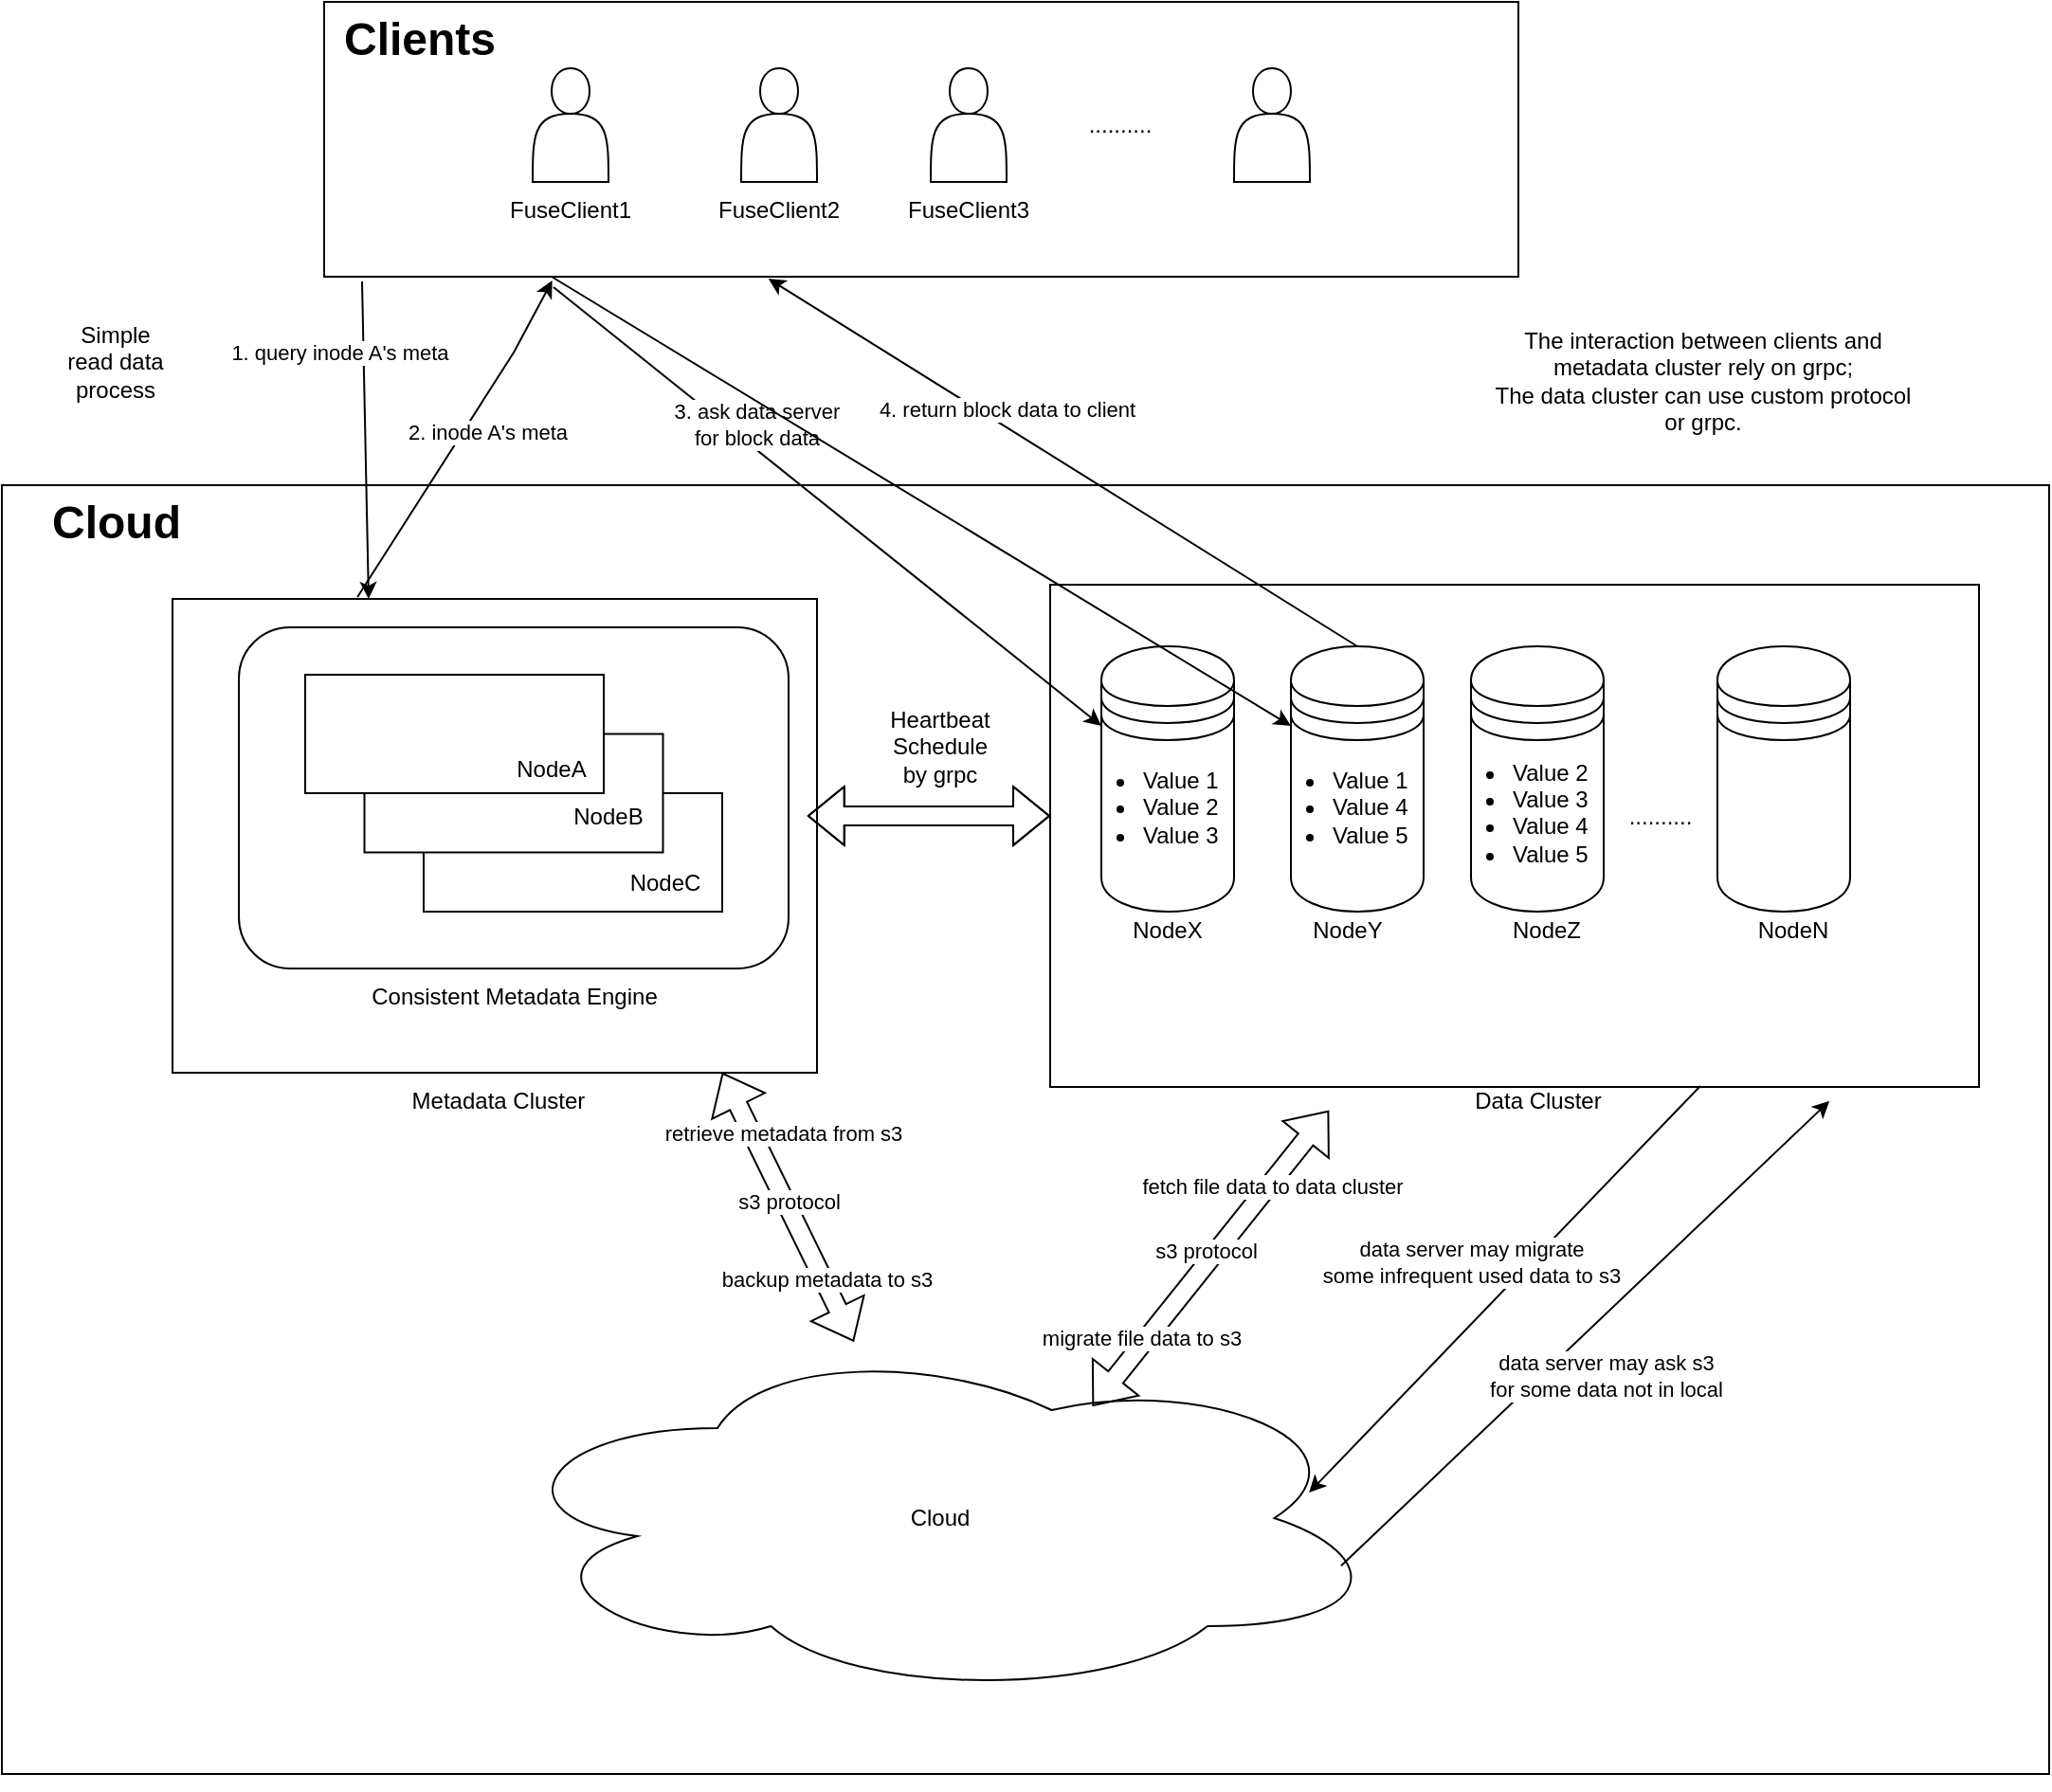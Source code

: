 <mxfile version="21.5.2" type="device">
  <diagram name="Page-1" id="xStI9GtBhtoBKV0dHOro">
    <mxGraphModel dx="1434" dy="750" grid="1" gridSize="10" guides="1" tooltips="1" connect="1" arrows="1" fold="1" page="1" pageScale="1" pageWidth="1654" pageHeight="1169" math="0" shadow="0">
      <root>
        <mxCell id="0" />
        <mxCell id="1" parent="0" />
        <mxCell id="Ecoj8FDWImlJNvVFp9FW-2" value="" style="rounded=0;whiteSpace=wrap;html=1;" vertex="1" parent="1">
          <mxGeometry x="30" y="290" width="1080" height="680" as="geometry" />
        </mxCell>
        <mxCell id="Ecoj8FDWImlJNvVFp9FW-6" value="" style="rounded=0;whiteSpace=wrap;html=1;" vertex="1" parent="1">
          <mxGeometry x="120" y="350" width="340" height="250" as="geometry" />
        </mxCell>
        <mxCell id="Ecoj8FDWImlJNvVFp9FW-8" style="edgeStyle=orthogonalEdgeStyle;rounded=0;orthogonalLoop=1;jettySize=auto;html=1;exitX=0.5;exitY=1;exitDx=0;exitDy=0;" edge="1" parent="1" source="Ecoj8FDWImlJNvVFp9FW-2" target="Ecoj8FDWImlJNvVFp9FW-2">
          <mxGeometry relative="1" as="geometry" />
        </mxCell>
        <mxCell id="Ecoj8FDWImlJNvVFp9FW-9" value="Metadata Cluster" style="text;html=1;strokeColor=none;fillColor=none;align=center;verticalAlign=middle;whiteSpace=wrap;rounded=0;" vertex="1" parent="1">
          <mxGeometry x="200" y="460" width="130" height="30" as="geometry" />
        </mxCell>
        <mxCell id="Ecoj8FDWImlJNvVFp9FW-12" value="" style="rounded=1;whiteSpace=wrap;html=1;" vertex="1" parent="1">
          <mxGeometry x="155" y="365" width="290" height="180" as="geometry" />
        </mxCell>
        <mxCell id="Ecoj8FDWImlJNvVFp9FW-13" value="Consistent Metadata Engine" style="text;html=1;strokeColor=none;fillColor=none;align=center;verticalAlign=middle;whiteSpace=wrap;rounded=0;" vertex="1" parent="1">
          <mxGeometry x="207.5" y="545" width="185" height="30" as="geometry" />
        </mxCell>
        <mxCell id="Ecoj8FDWImlJNvVFp9FW-17" value="" style="verticalLabelPosition=bottom;verticalAlign=top;html=1;shape=mxgraph.basic.layered_rect;dx=62.5;outlineConnect=0;whiteSpace=wrap;" vertex="1" parent="1">
          <mxGeometry x="190" y="390" width="220" height="125" as="geometry" />
        </mxCell>
        <mxCell id="Ecoj8FDWImlJNvVFp9FW-19" value="NodeA" style="text;html=1;strokeColor=none;fillColor=none;align=center;verticalAlign=middle;whiteSpace=wrap;rounded=0;" vertex="1" parent="1">
          <mxGeometry x="290" y="420" width="60" height="40" as="geometry" />
        </mxCell>
        <mxCell id="Ecoj8FDWImlJNvVFp9FW-24" value="NodeB" style="text;html=1;strokeColor=none;fillColor=none;align=center;verticalAlign=middle;whiteSpace=wrap;rounded=0;" vertex="1" parent="1">
          <mxGeometry x="320" y="450" width="60" height="30" as="geometry" />
        </mxCell>
        <mxCell id="Ecoj8FDWImlJNvVFp9FW-25" value="NodeC" style="text;html=1;strokeColor=none;fillColor=none;align=center;verticalAlign=middle;whiteSpace=wrap;rounded=0;" vertex="1" parent="1">
          <mxGeometry x="350" y="485" width="60" height="30" as="geometry" />
        </mxCell>
        <mxCell id="Ecoj8FDWImlJNvVFp9FW-28" value="Metadata Cluster" style="text;html=1;strokeColor=none;fillColor=none;align=center;verticalAlign=middle;whiteSpace=wrap;rounded=0;" vertex="1" parent="1">
          <mxGeometry x="242" y="600" width="100" height="30" as="geometry" />
        </mxCell>
        <mxCell id="Ecoj8FDWImlJNvVFp9FW-29" value="" style="rounded=0;whiteSpace=wrap;html=1;" vertex="1" parent="1">
          <mxGeometry x="583" y="342.5" width="490" height="265" as="geometry" />
        </mxCell>
        <mxCell id="Ecoj8FDWImlJNvVFp9FW-31" value="Data Cluster" style="text;html=1;strokeColor=none;fillColor=none;align=center;verticalAlign=middle;whiteSpace=wrap;rounded=0;" vertex="1" parent="1">
          <mxGeometry x="797.5" y="600" width="85" height="30" as="geometry" />
        </mxCell>
        <mxCell id="Ecoj8FDWImlJNvVFp9FW-34" value="" style="shape=datastore;whiteSpace=wrap;html=1;" vertex="1" parent="1">
          <mxGeometry x="710" y="375" width="70" height="140" as="geometry" />
        </mxCell>
        <mxCell id="Ecoj8FDWImlJNvVFp9FW-35" value="" style="shape=datastore;whiteSpace=wrap;html=1;" vertex="1" parent="1">
          <mxGeometry x="805" y="375" width="70" height="140" as="geometry" />
        </mxCell>
        <mxCell id="Ecoj8FDWImlJNvVFp9FW-37" value="" style="shape=datastore;whiteSpace=wrap;html=1;" vertex="1" parent="1">
          <mxGeometry x="935" y="375" width="70" height="140" as="geometry" />
        </mxCell>
        <mxCell id="Ecoj8FDWImlJNvVFp9FW-41" value=".........." style="text;html=1;strokeColor=none;fillColor=none;align=center;verticalAlign=middle;whiteSpace=wrap;rounded=0;" vertex="1" parent="1">
          <mxGeometry x="875" y="450" width="60" height="30" as="geometry" />
        </mxCell>
        <mxCell id="Ecoj8FDWImlJNvVFp9FW-42" value="" style="rounded=0;whiteSpace=wrap;html=1;" vertex="1" parent="1">
          <mxGeometry x="200" y="35" width="630" height="145" as="geometry" />
        </mxCell>
        <mxCell id="Ecoj8FDWImlJNvVFp9FW-44" value="NodeX" style="text;html=1;strokeColor=none;fillColor=none;align=center;verticalAlign=middle;whiteSpace=wrap;rounded=0;" vertex="1" parent="1">
          <mxGeometry x="615" y="510" width="60" height="30" as="geometry" />
        </mxCell>
        <mxCell id="Ecoj8FDWImlJNvVFp9FW-46" value="NodeY" style="text;html=1;strokeColor=none;fillColor=none;align=center;verticalAlign=middle;whiteSpace=wrap;rounded=0;" vertex="1" parent="1">
          <mxGeometry x="710" y="510" width="60" height="30" as="geometry" />
        </mxCell>
        <mxCell id="Ecoj8FDWImlJNvVFp9FW-47" value="NodeZ" style="text;html=1;strokeColor=none;fillColor=none;align=center;verticalAlign=middle;whiteSpace=wrap;rounded=0;" vertex="1" parent="1">
          <mxGeometry x="815" y="510" width="60" height="30" as="geometry" />
        </mxCell>
        <mxCell id="Ecoj8FDWImlJNvVFp9FW-48" value="NodeN" style="text;html=1;strokeColor=none;fillColor=none;align=center;verticalAlign=middle;whiteSpace=wrap;rounded=0;" vertex="1" parent="1">
          <mxGeometry x="945" y="510" width="60" height="30" as="geometry" />
        </mxCell>
        <mxCell id="Ecoj8FDWImlJNvVFp9FW-54" value="" style="shape=datastore;whiteSpace=wrap;html=1;" vertex="1" parent="1">
          <mxGeometry x="610" y="375" width="70" height="140" as="geometry" />
        </mxCell>
        <mxCell id="Ecoj8FDWImlJNvVFp9FW-56" value="&lt;ul&gt;&lt;li&gt;Value 1&lt;/li&gt;&lt;li&gt;Value 2&lt;/li&gt;&lt;li&gt;Value 3&lt;/li&gt;&lt;/ul&gt;" style="text;strokeColor=none;fillColor=none;html=1;whiteSpace=wrap;verticalAlign=middle;overflow=hidden;" vertex="1" parent="1">
          <mxGeometry x="590" y="420" width="100" height="80" as="geometry" />
        </mxCell>
        <mxCell id="Ecoj8FDWImlJNvVFp9FW-57" value="&lt;ul&gt;&lt;li&gt;Value 1&lt;/li&gt;&lt;li&gt;Value 4&lt;/li&gt;&lt;li&gt;Value 5&lt;/li&gt;&lt;/ul&gt;" style="text;strokeColor=none;fillColor=none;html=1;whiteSpace=wrap;verticalAlign=middle;overflow=hidden;" vertex="1" parent="1">
          <mxGeometry x="690" y="420" width="100" height="80" as="geometry" />
        </mxCell>
        <mxCell id="Ecoj8FDWImlJNvVFp9FW-58" value="&lt;ul&gt;&lt;li&gt;Value 2&lt;/li&gt;&lt;li&gt;Value 3&lt;/li&gt;&lt;li&gt;Value 4&lt;/li&gt;&lt;li&gt;Value 5&lt;/li&gt;&lt;/ul&gt;" style="text;strokeColor=none;fillColor=none;html=1;whiteSpace=wrap;verticalAlign=middle;overflow=hidden;" vertex="1" parent="1">
          <mxGeometry x="785" y="420" width="100" height="80" as="geometry" />
        </mxCell>
        <mxCell id="Ecoj8FDWImlJNvVFp9FW-62" value="" style="shape=actor;whiteSpace=wrap;html=1;" vertex="1" parent="1">
          <mxGeometry x="420" y="70" width="40" height="60" as="geometry" />
        </mxCell>
        <mxCell id="Ecoj8FDWImlJNvVFp9FW-63" value="" style="shape=actor;whiteSpace=wrap;html=1;" vertex="1" parent="1">
          <mxGeometry x="520" y="70" width="40" height="60" as="geometry" />
        </mxCell>
        <mxCell id="Ecoj8FDWImlJNvVFp9FW-64" value=".........." style="text;html=1;strokeColor=none;fillColor=none;align=center;verticalAlign=middle;whiteSpace=wrap;rounded=0;" vertex="1" parent="1">
          <mxGeometry x="590" y="85" width="60" height="30" as="geometry" />
        </mxCell>
        <mxCell id="Ecoj8FDWImlJNvVFp9FW-65" value="" style="shape=actor;whiteSpace=wrap;html=1;" vertex="1" parent="1">
          <mxGeometry x="680" y="70" width="40" height="60" as="geometry" />
        </mxCell>
        <mxCell id="Ecoj8FDWImlJNvVFp9FW-67" value="" style="shape=actor;whiteSpace=wrap;html=1;" vertex="1" parent="1">
          <mxGeometry x="310" y="70" width="40" height="60" as="geometry" />
        </mxCell>
        <mxCell id="Ecoj8FDWImlJNvVFp9FW-70" value="FuseClient1" style="text;html=1;strokeColor=none;fillColor=none;align=center;verticalAlign=middle;whiteSpace=wrap;rounded=0;" vertex="1" parent="1">
          <mxGeometry x="300" y="130" width="60" height="30" as="geometry" />
        </mxCell>
        <mxCell id="Ecoj8FDWImlJNvVFp9FW-71" value="FuseClient2" style="text;html=1;strokeColor=none;fillColor=none;align=center;verticalAlign=middle;whiteSpace=wrap;rounded=0;" vertex="1" parent="1">
          <mxGeometry x="410" y="130" width="60" height="30" as="geometry" />
        </mxCell>
        <mxCell id="Ecoj8FDWImlJNvVFp9FW-72" value="FuseClient3" style="text;html=1;strokeColor=none;fillColor=none;align=center;verticalAlign=middle;whiteSpace=wrap;rounded=0;" vertex="1" parent="1">
          <mxGeometry x="510" y="130" width="60" height="30" as="geometry" />
        </mxCell>
        <mxCell id="Ecoj8FDWImlJNvVFp9FW-75" value="Cloud" style="text;strokeColor=none;fillColor=none;html=1;fontSize=24;fontStyle=1;verticalAlign=middle;align=center;" vertex="1" parent="1">
          <mxGeometry x="40" y="290" width="100" height="40" as="geometry" />
        </mxCell>
        <mxCell id="Ecoj8FDWImlJNvVFp9FW-76" value="Clients" style="text;strokeColor=none;fillColor=none;html=1;fontSize=24;fontStyle=1;verticalAlign=middle;align=center;" vertex="1" parent="1">
          <mxGeometry x="200" y="35" width="100" height="40" as="geometry" />
        </mxCell>
        <mxCell id="Ecoj8FDWImlJNvVFp9FW-81" value="Cloud" style="ellipse;shape=cloud;whiteSpace=wrap;html=1;align=center;" vertex="1" parent="1">
          <mxGeometry x="290" y="740" width="470" height="190" as="geometry" />
        </mxCell>
        <mxCell id="Ecoj8FDWImlJNvVFp9FW-87" value="" style="shape=flexArrow;endArrow=classic;startArrow=classic;html=1;rounded=0;exitX=0.671;exitY=0.189;exitDx=0;exitDy=0;exitPerimeter=0;" edge="1" parent="1" source="Ecoj8FDWImlJNvVFp9FW-81">
          <mxGeometry width="100" height="100" relative="1" as="geometry">
            <mxPoint x="630" y="720" as="sourcePoint" />
            <mxPoint x="730" y="620" as="targetPoint" />
          </mxGeometry>
        </mxCell>
        <mxCell id="Ecoj8FDWImlJNvVFp9FW-93" value="migrate file data to s3" style="edgeLabel;html=1;align=center;verticalAlign=middle;resizable=0;points=[];" vertex="1" connectable="0" parent="Ecoj8FDWImlJNvVFp9FW-87">
          <mxGeometry x="-0.787" y="18" relative="1" as="geometry">
            <mxPoint x="26" y="-8" as="offset" />
          </mxGeometry>
        </mxCell>
        <mxCell id="Ecoj8FDWImlJNvVFp9FW-94" value="fetch file data to data cluster" style="edgeLabel;html=1;align=center;verticalAlign=middle;resizable=0;points=[];" vertex="1" connectable="0" parent="Ecoj8FDWImlJNvVFp9FW-87">
          <mxGeometry x="0.734" y="1" relative="1" as="geometry">
            <mxPoint x="-13" y="20" as="offset" />
          </mxGeometry>
        </mxCell>
        <mxCell id="Ecoj8FDWImlJNvVFp9FW-99" value="s3 protocol" style="edgeLabel;html=1;align=center;verticalAlign=middle;resizable=0;points=[];" vertex="1" connectable="0" parent="Ecoj8FDWImlJNvVFp9FW-87">
          <mxGeometry x="0.011" y="5" relative="1" as="geometry">
            <mxPoint as="offset" />
          </mxGeometry>
        </mxCell>
        <mxCell id="Ecoj8FDWImlJNvVFp9FW-88" value="" style="shape=flexArrow;endArrow=classic;startArrow=classic;html=1;rounded=0;" edge="1" parent="1" source="Ecoj8FDWImlJNvVFp9FW-81">
          <mxGeometry width="100" height="100" relative="1" as="geometry">
            <mxPoint x="310" y="700" as="sourcePoint" />
            <mxPoint x="410" y="600" as="targetPoint" />
          </mxGeometry>
        </mxCell>
        <mxCell id="Ecoj8FDWImlJNvVFp9FW-91" value="backup metadata to s3" style="edgeLabel;html=1;align=center;verticalAlign=middle;resizable=0;points=[];" vertex="1" connectable="0" parent="Ecoj8FDWImlJNvVFp9FW-88">
          <mxGeometry x="-0.542" y="-1" relative="1" as="geometry">
            <mxPoint as="offset" />
          </mxGeometry>
        </mxCell>
        <mxCell id="Ecoj8FDWImlJNvVFp9FW-92" value="retrieve metadata from s3" style="edgeLabel;html=1;align=center;verticalAlign=middle;resizable=0;points=[];" vertex="1" connectable="0" parent="Ecoj8FDWImlJNvVFp9FW-88">
          <mxGeometry x="0.693" y="2" relative="1" as="geometry">
            <mxPoint x="23" y="9" as="offset" />
          </mxGeometry>
        </mxCell>
        <mxCell id="Ecoj8FDWImlJNvVFp9FW-98" value="s3 protocol" style="edgeLabel;html=1;align=center;verticalAlign=middle;resizable=0;points=[];" vertex="1" connectable="0" parent="Ecoj8FDWImlJNvVFp9FW-88">
          <mxGeometry x="0.045" y="-2" relative="1" as="geometry">
            <mxPoint y="1" as="offset" />
          </mxGeometry>
        </mxCell>
        <mxCell id="Ecoj8FDWImlJNvVFp9FW-103" value="" style="endArrow=classic;html=1;rounded=0;exitX=0.165;exitY=1.017;exitDx=0;exitDy=0;exitPerimeter=0;" edge="1" parent="1">
          <mxGeometry width="50" height="50" relative="1" as="geometry">
            <mxPoint x="220" y="182.465" as="sourcePoint" />
            <mxPoint x="223.465" y="350" as="targetPoint" />
          </mxGeometry>
        </mxCell>
        <mxCell id="Ecoj8FDWImlJNvVFp9FW-104" value="1. query inode A&#39;s meta" style="edgeLabel;html=1;align=center;verticalAlign=middle;resizable=0;points=[];" vertex="1" connectable="0" parent="Ecoj8FDWImlJNvVFp9FW-103">
          <mxGeometry x="-0.492" y="3" relative="1" as="geometry">
            <mxPoint x="-16" y="-5" as="offset" />
          </mxGeometry>
        </mxCell>
        <mxCell id="Ecoj8FDWImlJNvVFp9FW-105" value="" style="endArrow=classic;html=1;rounded=0;entryX=0.191;entryY=1.014;entryDx=0;entryDy=0;entryPerimeter=0;exitX=0.287;exitY=-0.004;exitDx=0;exitDy=0;exitPerimeter=0;" edge="1" parent="1" source="Ecoj8FDWImlJNvVFp9FW-6" target="Ecoj8FDWImlJNvVFp9FW-42">
          <mxGeometry width="50" height="50" relative="1" as="geometry">
            <mxPoint x="320" y="250" as="sourcePoint" />
            <mxPoint x="370" y="200" as="targetPoint" />
            <Array as="points">
              <mxPoint x="300" y="220" />
            </Array>
          </mxGeometry>
        </mxCell>
        <mxCell id="Ecoj8FDWImlJNvVFp9FW-106" value="2. inode A&#39;s meta" style="edgeLabel;html=1;align=center;verticalAlign=middle;resizable=0;points=[];" vertex="1" connectable="0" parent="Ecoj8FDWImlJNvVFp9FW-105">
          <mxGeometry x="-0.196" relative="1" as="geometry">
            <mxPoint x="26" y="-21" as="offset" />
          </mxGeometry>
        </mxCell>
        <mxCell id="Ecoj8FDWImlJNvVFp9FW-107" value="" style="endArrow=classic;html=1;rounded=0;exitX=0.192;exitY=1.038;exitDx=0;exitDy=0;exitPerimeter=0;" edge="1" parent="1" source="Ecoj8FDWImlJNvVFp9FW-42" target="Ecoj8FDWImlJNvVFp9FW-54">
          <mxGeometry width="50" height="50" relative="1" as="geometry">
            <mxPoint x="360" y="250" as="sourcePoint" />
            <mxPoint x="410" y="200" as="targetPoint" />
          </mxGeometry>
        </mxCell>
        <mxCell id="Ecoj8FDWImlJNvVFp9FW-109" value="3. ask data server &lt;br&gt;for block data" style="edgeLabel;html=1;align=center;verticalAlign=middle;resizable=0;points=[];" vertex="1" connectable="0" parent="Ecoj8FDWImlJNvVFp9FW-107">
          <mxGeometry x="-0.476" y="-2" relative="1" as="geometry">
            <mxPoint x="32" y="10" as="offset" />
          </mxGeometry>
        </mxCell>
        <mxCell id="Ecoj8FDWImlJNvVFp9FW-111" value="" style="endArrow=classic;html=1;rounded=0;exitX=0.191;exitY=1.01;exitDx=0;exitDy=0;exitPerimeter=0;entryX=0;entryY=0.3;entryDx=0;entryDy=0;" edge="1" parent="1" target="Ecoj8FDWImlJNvVFp9FW-34">
          <mxGeometry width="50" height="50" relative="1" as="geometry">
            <mxPoint x="320.0" y="180.0" as="sourcePoint" />
            <mxPoint x="744.67" y="373.55" as="targetPoint" />
          </mxGeometry>
        </mxCell>
        <mxCell id="Ecoj8FDWImlJNvVFp9FW-113" value="" style="endArrow=classic;html=1;rounded=0;entryX=0.372;entryY=1.007;entryDx=0;entryDy=0;entryPerimeter=0;exitX=0.5;exitY=0;exitDx=0;exitDy=0;" edge="1" parent="1" source="Ecoj8FDWImlJNvVFp9FW-34" target="Ecoj8FDWImlJNvVFp9FW-42">
          <mxGeometry width="50" height="50" relative="1" as="geometry">
            <mxPoint x="680" y="365" as="sourcePoint" />
            <mxPoint x="434.04" y="149.495" as="targetPoint" />
          </mxGeometry>
        </mxCell>
        <mxCell id="Ecoj8FDWImlJNvVFp9FW-114" value="4. return block data to client" style="edgeLabel;html=1;align=center;verticalAlign=middle;resizable=0;points=[];" vertex="1" connectable="0" parent="Ecoj8FDWImlJNvVFp9FW-113">
          <mxGeometry x="0.512" y="-4" relative="1" as="geometry">
            <mxPoint x="48" y="25" as="offset" />
          </mxGeometry>
        </mxCell>
        <mxCell id="Ecoj8FDWImlJNvVFp9FW-115" value="Simple read data process" style="text;html=1;strokeColor=none;fillColor=none;align=center;verticalAlign=middle;whiteSpace=wrap;rounded=0;" vertex="1" parent="1">
          <mxGeometry x="60" y="180" width="60" height="90" as="geometry" />
        </mxCell>
        <mxCell id="Ecoj8FDWImlJNvVFp9FW-116" value="The interaction between clients and metadata cluster rely on grpc;&lt;br&gt;The data cluster can use custom protocol or grpc." style="text;html=1;strokeColor=none;fillColor=none;align=center;verticalAlign=middle;whiteSpace=wrap;rounded=0;" vertex="1" parent="1">
          <mxGeometry x="815" y="190" width="225" height="90" as="geometry" />
        </mxCell>
        <mxCell id="Ecoj8FDWImlJNvVFp9FW-119" value="" style="endArrow=classic;html=1;rounded=0;entryX=0.914;entryY=0.429;entryDx=0;entryDy=0;entryPerimeter=0;exitX=0.7;exitY=0.998;exitDx=0;exitDy=0;exitPerimeter=0;" edge="1" parent="1" source="Ecoj8FDWImlJNvVFp9FW-29" target="Ecoj8FDWImlJNvVFp9FW-81">
          <mxGeometry width="50" height="50" relative="1" as="geometry">
            <mxPoint x="920" y="620" as="sourcePoint" />
            <mxPoint x="890" y="670" as="targetPoint" />
          </mxGeometry>
        </mxCell>
        <mxCell id="Ecoj8FDWImlJNvVFp9FW-120" value="data server may migrate &lt;br&gt;some infrequent used data to s3" style="edgeLabel;html=1;align=center;verticalAlign=middle;resizable=0;points=[];" vertex="1" connectable="0" parent="Ecoj8FDWImlJNvVFp9FW-119">
          <mxGeometry x="0.236" y="3" relative="1" as="geometry">
            <mxPoint x="4" y="-42" as="offset" />
          </mxGeometry>
        </mxCell>
        <mxCell id="Ecoj8FDWImlJNvVFp9FW-121" value="" style="endArrow=classic;html=1;rounded=0;exitX=0.95;exitY=0.632;exitDx=0;exitDy=0;exitPerimeter=0;entryX=0.839;entryY=1.028;entryDx=0;entryDy=0;entryPerimeter=0;" edge="1" parent="1" source="Ecoj8FDWImlJNvVFp9FW-81" target="Ecoj8FDWImlJNvVFp9FW-29">
          <mxGeometry width="50" height="50" relative="1" as="geometry">
            <mxPoint x="870" y="830" as="sourcePoint" />
            <mxPoint x="920" y="780" as="targetPoint" />
          </mxGeometry>
        </mxCell>
        <mxCell id="Ecoj8FDWImlJNvVFp9FW-123" value="data server may ask s3 &lt;br&gt;for some data not in local" style="edgeLabel;html=1;align=center;verticalAlign=middle;resizable=0;points=[];" vertex="1" connectable="0" parent="Ecoj8FDWImlJNvVFp9FW-121">
          <mxGeometry x="0.495" y="-6" relative="1" as="geometry">
            <mxPoint x="-58" y="79" as="offset" />
          </mxGeometry>
        </mxCell>
        <mxCell id="Ecoj8FDWImlJNvVFp9FW-128" value="Heartbeat&lt;br&gt;Schedule&lt;br&gt;by grpc" style="text;html=1;strokeColor=none;fillColor=none;align=center;verticalAlign=middle;whiteSpace=wrap;rounded=0;" vertex="1" parent="1">
          <mxGeometry x="495" y="395" width="60" height="65" as="geometry" />
        </mxCell>
        <mxCell id="Ecoj8FDWImlJNvVFp9FW-131" value="" style="shape=flexArrow;endArrow=classic;startArrow=classic;html=1;rounded=0;exitX=0.985;exitY=0.556;exitDx=0;exitDy=0;exitPerimeter=0;entryX=-0.07;entryY=0.863;entryDx=0;entryDy=0;entryPerimeter=0;" edge="1" parent="1">
          <mxGeometry width="100" height="100" relative="1" as="geometry">
            <mxPoint x="454.9" y="464.5" as="sourcePoint" />
            <mxPoint x="583" y="464.54" as="targetPoint" />
            <Array as="points">
              <mxPoint x="520" y="464.5" />
            </Array>
          </mxGeometry>
        </mxCell>
      </root>
    </mxGraphModel>
  </diagram>
</mxfile>
